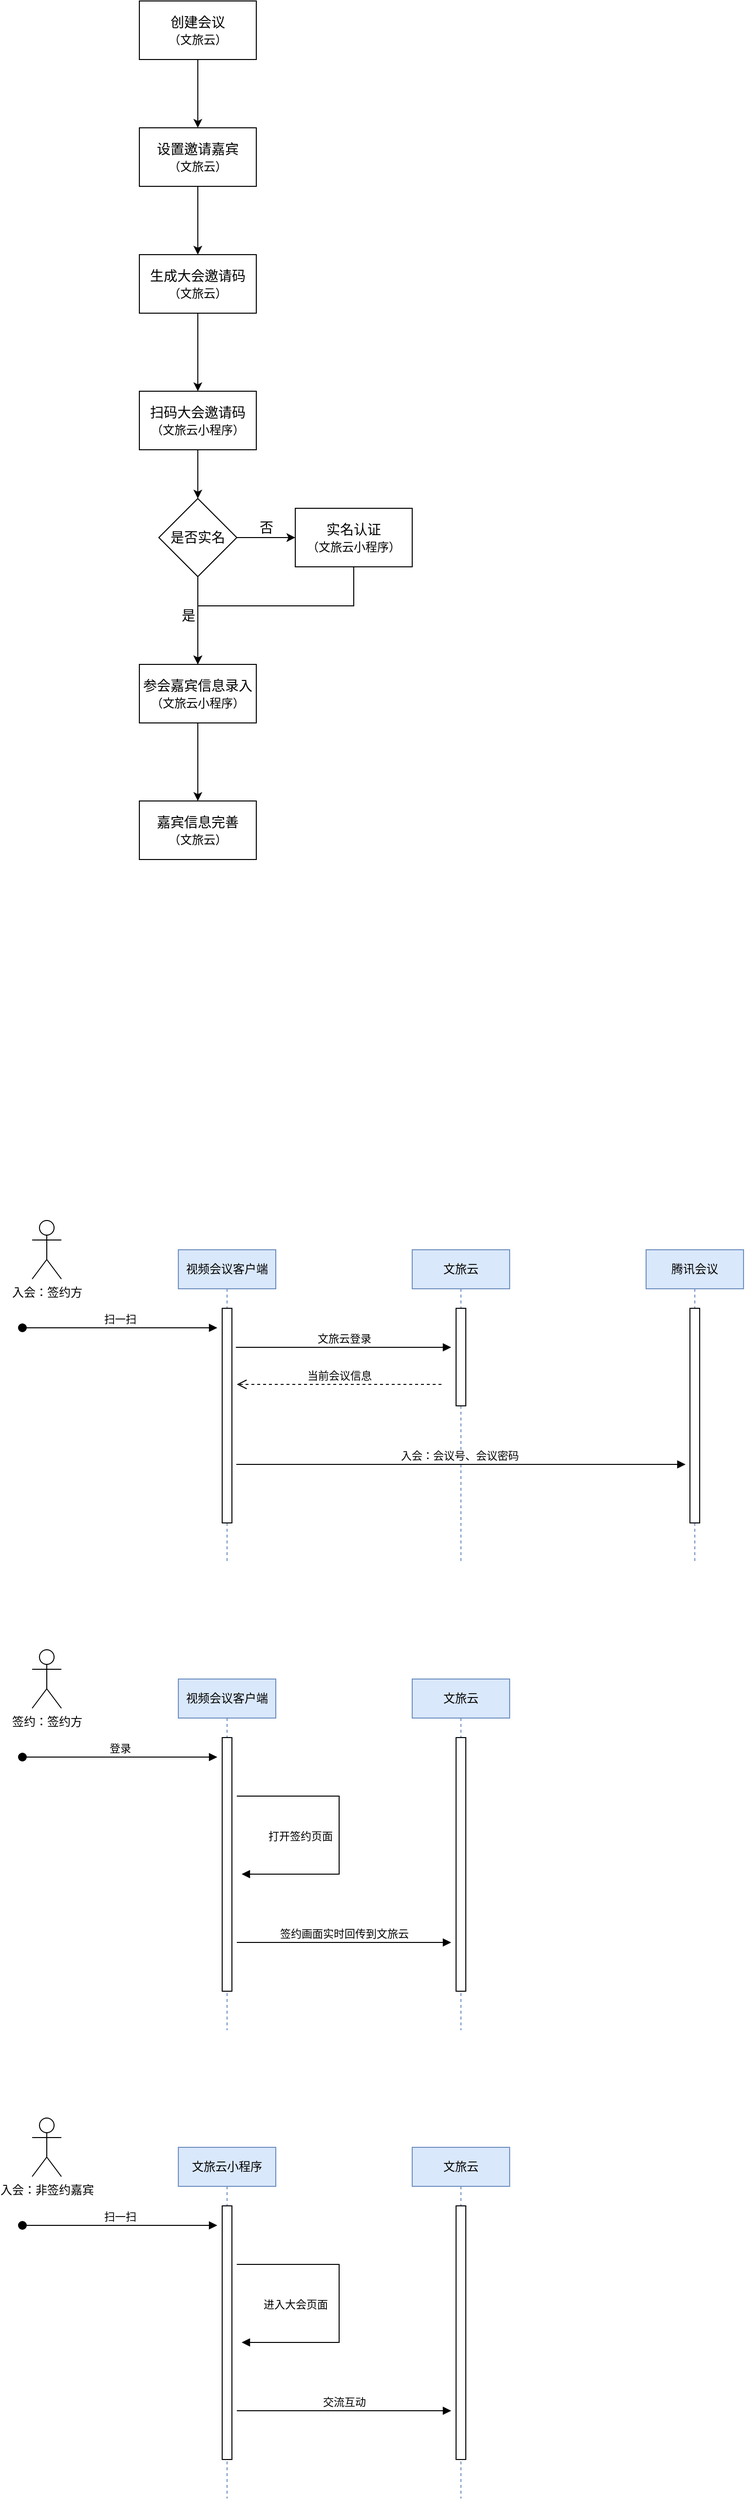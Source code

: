 <mxfile version="17.4.3" type="github">
  <diagram id="dWDWc4EyFyWDF9khaK5P" name="第 1 页">
    <mxGraphModel dx="2249" dy="1963" grid="1" gridSize="10" guides="1" tooltips="1" connect="1" arrows="1" fold="1" page="1" pageScale="1" pageWidth="827" pageHeight="1169" math="0" shadow="0">
      <root>
        <mxCell id="0" />
        <mxCell id="1" parent="0" />
        <mxCell id="BEaddWaeXoZHOyZYiYv0-9" value="入会：签约方" style="shape=umlActor;verticalLabelPosition=bottom;verticalAlign=top;html=1;outlineConnect=0;" vertex="1" parent="1">
          <mxGeometry x="-70" y="730" width="30" height="60" as="geometry" />
        </mxCell>
        <mxCell id="BEaddWaeXoZHOyZYiYv0-13" value="视频会议客户端" style="shape=umlLifeline;perimeter=lifelinePerimeter;whiteSpace=wrap;html=1;container=1;collapsible=0;recursiveResize=0;outlineConnect=0;fillColor=#dae8fc;strokeColor=#6c8ebf;" vertex="1" parent="1">
          <mxGeometry x="80" y="760" width="100" height="320" as="geometry" />
        </mxCell>
        <mxCell id="BEaddWaeXoZHOyZYiYv0-11" value="" style="html=1;points=[];perimeter=orthogonalPerimeter;" vertex="1" parent="BEaddWaeXoZHOyZYiYv0-13">
          <mxGeometry x="45" y="60" width="10" height="220" as="geometry" />
        </mxCell>
        <mxCell id="BEaddWaeXoZHOyZYiYv0-15" value="文旅云" style="shape=umlLifeline;perimeter=lifelinePerimeter;whiteSpace=wrap;html=1;container=1;collapsible=0;recursiveResize=0;outlineConnect=0;fillColor=#dae8fc;strokeColor=#6c8ebf;" vertex="1" parent="1">
          <mxGeometry x="320" y="760" width="100" height="320" as="geometry" />
        </mxCell>
        <mxCell id="BEaddWaeXoZHOyZYiYv0-16" value="" style="html=1;points=[];perimeter=orthogonalPerimeter;" vertex="1" parent="BEaddWaeXoZHOyZYiYv0-15">
          <mxGeometry x="45" y="60" width="10" height="100" as="geometry" />
        </mxCell>
        <mxCell id="BEaddWaeXoZHOyZYiYv0-17" value="腾讯会议" style="shape=umlLifeline;perimeter=lifelinePerimeter;whiteSpace=wrap;html=1;container=1;collapsible=0;recursiveResize=0;outlineConnect=0;fillColor=#dae8fc;strokeColor=#6c8ebf;" vertex="1" parent="1">
          <mxGeometry x="560" y="760" width="100" height="320" as="geometry" />
        </mxCell>
        <mxCell id="BEaddWaeXoZHOyZYiYv0-18" value="" style="html=1;points=[];perimeter=orthogonalPerimeter;" vertex="1" parent="BEaddWaeXoZHOyZYiYv0-17">
          <mxGeometry x="45" y="60" width="10" height="220" as="geometry" />
        </mxCell>
        <mxCell id="BEaddWaeXoZHOyZYiYv0-19" value="扫一扫" style="html=1;verticalAlign=bottom;startArrow=oval;startFill=1;endArrow=block;startSize=8;rounded=0;" edge="1" parent="1">
          <mxGeometry width="60" relative="1" as="geometry">
            <mxPoint x="-80" y="840" as="sourcePoint" />
            <mxPoint x="120" y="840" as="targetPoint" />
          </mxGeometry>
        </mxCell>
        <mxCell id="BEaddWaeXoZHOyZYiYv0-24" value="文旅云登录" style="html=1;verticalAlign=bottom;endArrow=block;rounded=0;" edge="1" parent="1">
          <mxGeometry width="80" relative="1" as="geometry">
            <mxPoint x="139" y="860" as="sourcePoint" />
            <mxPoint x="360" y="860" as="targetPoint" />
          </mxGeometry>
        </mxCell>
        <mxCell id="BEaddWaeXoZHOyZYiYv0-25" value="入会：会议号、会议密码&amp;nbsp;" style="html=1;verticalAlign=bottom;endArrow=block;rounded=0;" edge="1" parent="1">
          <mxGeometry width="80" relative="1" as="geometry">
            <mxPoint x="139.5" y="980" as="sourcePoint" />
            <mxPoint x="600.5" y="980" as="targetPoint" />
          </mxGeometry>
        </mxCell>
        <mxCell id="BEaddWaeXoZHOyZYiYv0-26" value="当前会议信息" style="html=1;verticalAlign=bottom;endArrow=open;dashed=1;endSize=8;rounded=0;" edge="1" parent="1">
          <mxGeometry relative="1" as="geometry">
            <mxPoint x="350" y="898" as="sourcePoint" />
            <mxPoint x="140" y="898" as="targetPoint" />
          </mxGeometry>
        </mxCell>
        <mxCell id="BEaddWaeXoZHOyZYiYv0-42" value="签约：签约方" style="shape=umlActor;verticalLabelPosition=bottom;verticalAlign=top;html=1;outlineConnect=0;" vertex="1" parent="1">
          <mxGeometry x="-70" y="1170" width="30" height="60" as="geometry" />
        </mxCell>
        <mxCell id="BEaddWaeXoZHOyZYiYv0-43" value="视频会议客户端" style="shape=umlLifeline;perimeter=lifelinePerimeter;whiteSpace=wrap;html=1;container=1;collapsible=0;recursiveResize=0;outlineConnect=0;fillColor=#dae8fc;strokeColor=#6c8ebf;" vertex="1" parent="1">
          <mxGeometry x="80" y="1200" width="100" height="360" as="geometry" />
        </mxCell>
        <mxCell id="BEaddWaeXoZHOyZYiYv0-44" value="" style="html=1;points=[];perimeter=orthogonalPerimeter;" vertex="1" parent="BEaddWaeXoZHOyZYiYv0-43">
          <mxGeometry x="45" y="60" width="10" height="260" as="geometry" />
        </mxCell>
        <mxCell id="BEaddWaeXoZHOyZYiYv0-46" value="文旅云" style="shape=umlLifeline;perimeter=lifelinePerimeter;whiteSpace=wrap;html=1;container=1;collapsible=0;recursiveResize=0;outlineConnect=0;fillColor=#dae8fc;strokeColor=#6c8ebf;" vertex="1" parent="1">
          <mxGeometry x="320" y="1200" width="100" height="360" as="geometry" />
        </mxCell>
        <mxCell id="BEaddWaeXoZHOyZYiYv0-47" value="" style="html=1;points=[];perimeter=orthogonalPerimeter;" vertex="1" parent="BEaddWaeXoZHOyZYiYv0-46">
          <mxGeometry x="45" y="60" width="10" height="260" as="geometry" />
        </mxCell>
        <mxCell id="BEaddWaeXoZHOyZYiYv0-51" value="登录" style="html=1;verticalAlign=bottom;startArrow=oval;startFill=1;endArrow=block;startSize=8;rounded=0;" edge="1" parent="1">
          <mxGeometry width="60" relative="1" as="geometry">
            <mxPoint x="-80" y="1280" as="sourcePoint" />
            <mxPoint x="120" y="1280" as="targetPoint" />
          </mxGeometry>
        </mxCell>
        <mxCell id="BEaddWaeXoZHOyZYiYv0-55" value="打开签约页面" style="html=1;verticalAlign=bottom;endArrow=block;rounded=0;" edge="1" parent="1">
          <mxGeometry x="0.579" y="-30" width="80" relative="1" as="geometry">
            <mxPoint x="140" y="1320" as="sourcePoint" />
            <mxPoint x="145" y="1400" as="targetPoint" />
            <Array as="points">
              <mxPoint x="245" y="1320" />
              <mxPoint x="245" y="1400" />
            </Array>
            <mxPoint as="offset" />
          </mxGeometry>
        </mxCell>
        <mxCell id="BEaddWaeXoZHOyZYiYv0-45" value="签约画面实时回传到文旅云" style="html=1;verticalAlign=bottom;endArrow=block;rounded=0;" edge="1" parent="1">
          <mxGeometry width="80" relative="1" as="geometry">
            <mxPoint x="140" y="1470" as="sourcePoint" />
            <mxPoint x="360" y="1470" as="targetPoint" />
          </mxGeometry>
        </mxCell>
        <mxCell id="BEaddWaeXoZHOyZYiYv0-56" value="入会：非签约嘉宾" style="shape=umlActor;verticalLabelPosition=bottom;verticalAlign=top;html=1;outlineConnect=0;" vertex="1" parent="1">
          <mxGeometry x="-70" y="1650" width="30" height="60" as="geometry" />
        </mxCell>
        <mxCell id="BEaddWaeXoZHOyZYiYv0-57" value="文旅云小程序" style="shape=umlLifeline;perimeter=lifelinePerimeter;whiteSpace=wrap;html=1;container=1;collapsible=0;recursiveResize=0;outlineConnect=0;fillColor=#dae8fc;strokeColor=#6c8ebf;" vertex="1" parent="1">
          <mxGeometry x="80" y="1680" width="100" height="360" as="geometry" />
        </mxCell>
        <mxCell id="BEaddWaeXoZHOyZYiYv0-58" value="" style="html=1;points=[];perimeter=orthogonalPerimeter;" vertex="1" parent="BEaddWaeXoZHOyZYiYv0-57">
          <mxGeometry x="45" y="60" width="10" height="260" as="geometry" />
        </mxCell>
        <mxCell id="BEaddWaeXoZHOyZYiYv0-59" value="文旅云" style="shape=umlLifeline;perimeter=lifelinePerimeter;whiteSpace=wrap;html=1;container=1;collapsible=0;recursiveResize=0;outlineConnect=0;fillColor=#dae8fc;strokeColor=#6c8ebf;" vertex="1" parent="1">
          <mxGeometry x="320" y="1680" width="100" height="360" as="geometry" />
        </mxCell>
        <mxCell id="BEaddWaeXoZHOyZYiYv0-60" value="" style="html=1;points=[];perimeter=orthogonalPerimeter;" vertex="1" parent="BEaddWaeXoZHOyZYiYv0-59">
          <mxGeometry x="45" y="60" width="10" height="260" as="geometry" />
        </mxCell>
        <mxCell id="BEaddWaeXoZHOyZYiYv0-61" value="扫一扫" style="html=1;verticalAlign=bottom;startArrow=oval;startFill=1;endArrow=block;startSize=8;rounded=0;" edge="1" parent="1">
          <mxGeometry width="60" relative="1" as="geometry">
            <mxPoint x="-80" y="1760" as="sourcePoint" />
            <mxPoint x="120" y="1760" as="targetPoint" />
          </mxGeometry>
        </mxCell>
        <mxCell id="BEaddWaeXoZHOyZYiYv0-62" value="进入大会页面" style="html=1;verticalAlign=bottom;endArrow=block;rounded=0;" edge="1" parent="1">
          <mxGeometry x="0.614" y="-30" width="80" relative="1" as="geometry">
            <mxPoint x="140" y="1800" as="sourcePoint" />
            <mxPoint x="145" y="1880" as="targetPoint" />
            <Array as="points">
              <mxPoint x="245" y="1800" />
              <mxPoint x="245" y="1880" />
            </Array>
            <mxPoint as="offset" />
          </mxGeometry>
        </mxCell>
        <mxCell id="BEaddWaeXoZHOyZYiYv0-63" value="交流互动" style="html=1;verticalAlign=bottom;endArrow=block;rounded=0;" edge="1" parent="1">
          <mxGeometry width="80" relative="1" as="geometry">
            <mxPoint x="140" y="1950" as="sourcePoint" />
            <mxPoint x="360" y="1950" as="targetPoint" />
          </mxGeometry>
        </mxCell>
        <mxCell id="BEaddWaeXoZHOyZYiYv0-95" value="" style="edgeStyle=orthogonalEdgeStyle;rounded=0;orthogonalLoop=1;jettySize=auto;html=1;fontSize=14;" edge="1" parent="1" source="BEaddWaeXoZHOyZYiYv0-93" target="BEaddWaeXoZHOyZYiYv0-94">
          <mxGeometry relative="1" as="geometry" />
        </mxCell>
        <mxCell id="BEaddWaeXoZHOyZYiYv0-93" value="&lt;font&gt;创建会议&lt;/font&gt;&lt;br style=&quot;font-size: 12px&quot;&gt;&lt;span style=&quot;font-size: 12px&quot;&gt;（文旅云）&lt;/span&gt;" style="rounded=0;whiteSpace=wrap;html=1;fontSize=14;" vertex="1" parent="1">
          <mxGeometry x="40" y="-520" width="120" height="60" as="geometry" />
        </mxCell>
        <mxCell id="BEaddWaeXoZHOyZYiYv0-97" value="" style="edgeStyle=orthogonalEdgeStyle;rounded=0;orthogonalLoop=1;jettySize=auto;html=1;fontSize=14;" edge="1" parent="1" source="BEaddWaeXoZHOyZYiYv0-94" target="BEaddWaeXoZHOyZYiYv0-96">
          <mxGeometry relative="1" as="geometry" />
        </mxCell>
        <mxCell id="BEaddWaeXoZHOyZYiYv0-94" value="设置邀请嘉宾&lt;br style=&quot;font-size: 12px&quot;&gt;&lt;span style=&quot;font-size: 12px&quot;&gt;（文旅云）&lt;/span&gt;" style="rounded=0;whiteSpace=wrap;html=1;fontSize=14;" vertex="1" parent="1">
          <mxGeometry x="40" y="-390" width="120" height="60" as="geometry" />
        </mxCell>
        <mxCell id="BEaddWaeXoZHOyZYiYv0-99" value="" style="edgeStyle=orthogonalEdgeStyle;rounded=0;orthogonalLoop=1;jettySize=auto;html=1;fontSize=14;" edge="1" parent="1" source="BEaddWaeXoZHOyZYiYv0-96" target="BEaddWaeXoZHOyZYiYv0-98">
          <mxGeometry relative="1" as="geometry" />
        </mxCell>
        <mxCell id="BEaddWaeXoZHOyZYiYv0-96" value="生成大会邀请码&lt;br style=&quot;font-size: 12px&quot;&gt;&lt;span style=&quot;font-size: 12px&quot;&gt;（文旅云）&lt;/span&gt;" style="rounded=0;whiteSpace=wrap;html=1;fontSize=14;" vertex="1" parent="1">
          <mxGeometry x="40" y="-260" width="120" height="60" as="geometry" />
        </mxCell>
        <mxCell id="BEaddWaeXoZHOyZYiYv0-101" style="edgeStyle=orthogonalEdgeStyle;rounded=0;orthogonalLoop=1;jettySize=auto;html=1;exitX=0.5;exitY=1;exitDx=0;exitDy=0;entryX=0.5;entryY=0;entryDx=0;entryDy=0;fontSize=14;" edge="1" parent="1" source="BEaddWaeXoZHOyZYiYv0-98" target="BEaddWaeXoZHOyZYiYv0-100">
          <mxGeometry relative="1" as="geometry" />
        </mxCell>
        <mxCell id="BEaddWaeXoZHOyZYiYv0-98" value="扫码大会邀请码&lt;br style=&quot;font-size: 12px&quot;&gt;&lt;span style=&quot;font-size: 12px&quot;&gt;（文旅云小程序）&lt;/span&gt;" style="rounded=0;whiteSpace=wrap;html=1;fontSize=14;" vertex="1" parent="1">
          <mxGeometry x="40" y="-120" width="120" height="60" as="geometry" />
        </mxCell>
        <mxCell id="BEaddWaeXoZHOyZYiYv0-103" value="" style="edgeStyle=orthogonalEdgeStyle;rounded=0;orthogonalLoop=1;jettySize=auto;html=1;fontSize=14;" edge="1" parent="1" source="BEaddWaeXoZHOyZYiYv0-100" target="BEaddWaeXoZHOyZYiYv0-102">
          <mxGeometry relative="1" as="geometry" />
        </mxCell>
        <mxCell id="BEaddWaeXoZHOyZYiYv0-106" value="" style="edgeStyle=orthogonalEdgeStyle;rounded=0;orthogonalLoop=1;jettySize=auto;html=1;fontSize=14;" edge="1" parent="1" source="BEaddWaeXoZHOyZYiYv0-100" target="BEaddWaeXoZHOyZYiYv0-105">
          <mxGeometry relative="1" as="geometry" />
        </mxCell>
        <mxCell id="BEaddWaeXoZHOyZYiYv0-100" value="是否实名" style="rhombus;whiteSpace=wrap;html=1;fontSize=14;" vertex="1" parent="1">
          <mxGeometry x="60" y="-10" width="80" height="80" as="geometry" />
        </mxCell>
        <mxCell id="BEaddWaeXoZHOyZYiYv0-111" value="" style="edgeStyle=orthogonalEdgeStyle;rounded=0;orthogonalLoop=1;jettySize=auto;html=1;fontSize=14;" edge="1" parent="1" source="BEaddWaeXoZHOyZYiYv0-102" target="BEaddWaeXoZHOyZYiYv0-110">
          <mxGeometry relative="1" as="geometry" />
        </mxCell>
        <mxCell id="BEaddWaeXoZHOyZYiYv0-102" value="参会嘉宾信息录入&lt;br style=&quot;font-size: 12px&quot;&gt;&lt;span style=&quot;font-size: 12px&quot;&gt;（文旅云小程序）&lt;/span&gt;" style="whiteSpace=wrap;html=1;fontSize=14;" vertex="1" parent="1">
          <mxGeometry x="40" y="160" width="120" height="60" as="geometry" />
        </mxCell>
        <mxCell id="BEaddWaeXoZHOyZYiYv0-104" value="是" style="text;html=1;align=center;verticalAlign=middle;resizable=0;points=[];autosize=1;strokeColor=none;fillColor=none;fontSize=14;" vertex="1" parent="1">
          <mxGeometry x="75" y="100" width="30" height="20" as="geometry" />
        </mxCell>
        <mxCell id="BEaddWaeXoZHOyZYiYv0-107" style="edgeStyle=orthogonalEdgeStyle;rounded=0;orthogonalLoop=1;jettySize=auto;html=1;fontSize=14;entryX=0.5;entryY=0;entryDx=0;entryDy=0;" edge="1" parent="1" source="BEaddWaeXoZHOyZYiYv0-105" target="BEaddWaeXoZHOyZYiYv0-102">
          <mxGeometry relative="1" as="geometry">
            <mxPoint x="100" y="90" as="targetPoint" />
            <Array as="points">
              <mxPoint x="260" y="100" />
              <mxPoint x="100" y="100" />
            </Array>
          </mxGeometry>
        </mxCell>
        <mxCell id="BEaddWaeXoZHOyZYiYv0-105" value="&lt;span&gt;实名认证&lt;/span&gt;&lt;br style=&quot;font-size: 12px&quot;&gt;&lt;span style=&quot;font-size: 12px&quot;&gt;（文旅云小程序）&lt;/span&gt;" style="whiteSpace=wrap;html=1;fontSize=14;" vertex="1" parent="1">
          <mxGeometry x="200" width="120" height="60" as="geometry" />
        </mxCell>
        <mxCell id="BEaddWaeXoZHOyZYiYv0-108" value="否" style="text;html=1;align=center;verticalAlign=middle;resizable=0;points=[];autosize=1;strokeColor=none;fillColor=none;fontSize=14;" vertex="1" parent="1">
          <mxGeometry x="155" y="10" width="30" height="20" as="geometry" />
        </mxCell>
        <mxCell id="BEaddWaeXoZHOyZYiYv0-110" value="嘉宾信息完善&lt;br style=&quot;font-size: 12px&quot;&gt;&lt;span style=&quot;font-size: 12px&quot;&gt;（文旅云）&lt;/span&gt;" style="whiteSpace=wrap;html=1;fontSize=14;" vertex="1" parent="1">
          <mxGeometry x="40" y="300" width="120" height="60" as="geometry" />
        </mxCell>
      </root>
    </mxGraphModel>
  </diagram>
</mxfile>

